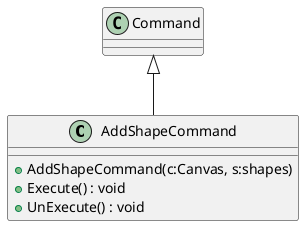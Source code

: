@startuml
class AddShapeCommand {
    + AddShapeCommand(c:Canvas, s:shapes)
    + Execute() : void
    + UnExecute() : void
}
Command <|-- AddShapeCommand
@enduml
